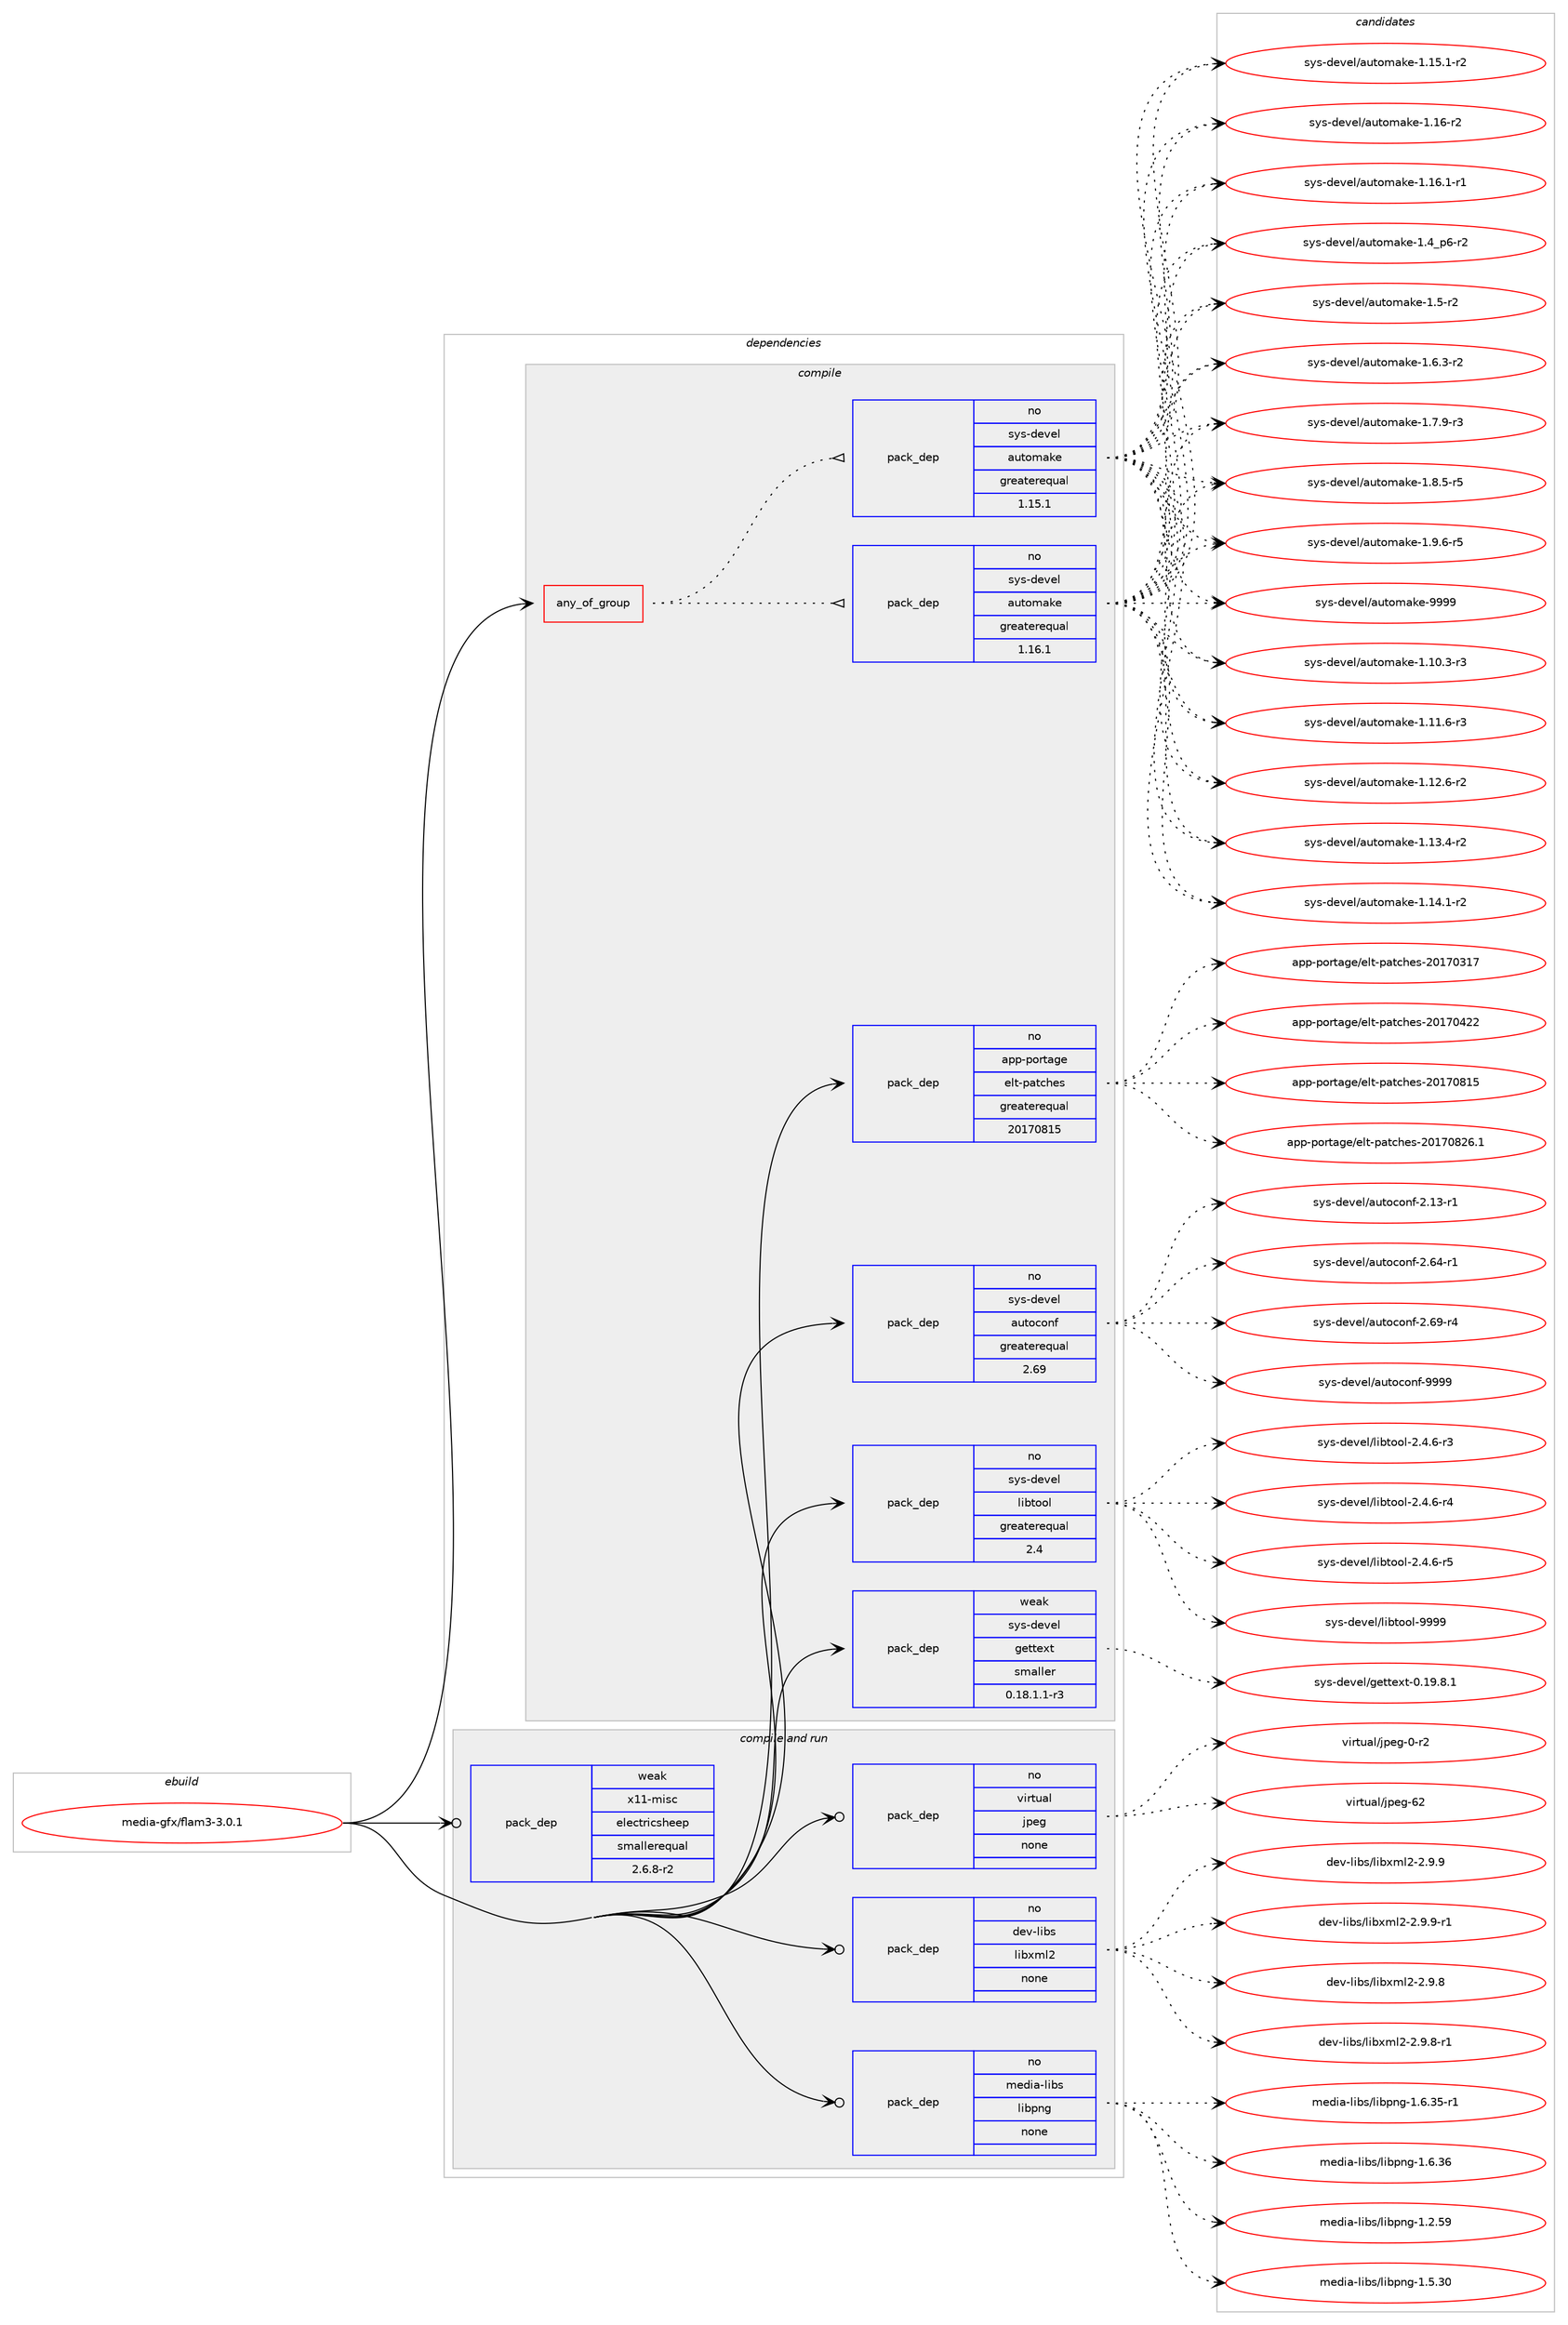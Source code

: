 digraph prolog {

# *************
# Graph options
# *************

newrank=true;
concentrate=true;
compound=true;
graph [rankdir=LR,fontname=Helvetica,fontsize=10,ranksep=1.5];#, ranksep=2.5, nodesep=0.2];
edge  [arrowhead=vee];
node  [fontname=Helvetica,fontsize=10];

# **********
# The ebuild
# **********

subgraph cluster_leftcol {
color=gray;
rank=same;
label=<<i>ebuild</i>>;
id [label="media-gfx/flam3-3.0.1", color=red, width=4, href="../media-gfx/flam3-3.0.1.svg"];
}

# ****************
# The dependencies
# ****************

subgraph cluster_midcol {
color=gray;
label=<<i>dependencies</i>>;
subgraph cluster_compile {
fillcolor="#eeeeee";
style=filled;
label=<<i>compile</i>>;
subgraph any24868 {
dependency1603199 [label=<<TABLE BORDER="0" CELLBORDER="1" CELLSPACING="0" CELLPADDING="4"><TR><TD CELLPADDING="10">any_of_group</TD></TR></TABLE>>, shape=none, color=red];subgraph pack1145244 {
dependency1603200 [label=<<TABLE BORDER="0" CELLBORDER="1" CELLSPACING="0" CELLPADDING="4" WIDTH="220"><TR><TD ROWSPAN="6" CELLPADDING="30">pack_dep</TD></TR><TR><TD WIDTH="110">no</TD></TR><TR><TD>sys-devel</TD></TR><TR><TD>automake</TD></TR><TR><TD>greaterequal</TD></TR><TR><TD>1.16.1</TD></TR></TABLE>>, shape=none, color=blue];
}
dependency1603199:e -> dependency1603200:w [weight=20,style="dotted",arrowhead="oinv"];
subgraph pack1145245 {
dependency1603201 [label=<<TABLE BORDER="0" CELLBORDER="1" CELLSPACING="0" CELLPADDING="4" WIDTH="220"><TR><TD ROWSPAN="6" CELLPADDING="30">pack_dep</TD></TR><TR><TD WIDTH="110">no</TD></TR><TR><TD>sys-devel</TD></TR><TR><TD>automake</TD></TR><TR><TD>greaterequal</TD></TR><TR><TD>1.15.1</TD></TR></TABLE>>, shape=none, color=blue];
}
dependency1603199:e -> dependency1603201:w [weight=20,style="dotted",arrowhead="oinv"];
}
id:e -> dependency1603199:w [weight=20,style="solid",arrowhead="vee"];
subgraph pack1145246 {
dependency1603202 [label=<<TABLE BORDER="0" CELLBORDER="1" CELLSPACING="0" CELLPADDING="4" WIDTH="220"><TR><TD ROWSPAN="6" CELLPADDING="30">pack_dep</TD></TR><TR><TD WIDTH="110">no</TD></TR><TR><TD>app-portage</TD></TR><TR><TD>elt-patches</TD></TR><TR><TD>greaterequal</TD></TR><TR><TD>20170815</TD></TR></TABLE>>, shape=none, color=blue];
}
id:e -> dependency1603202:w [weight=20,style="solid",arrowhead="vee"];
subgraph pack1145247 {
dependency1603203 [label=<<TABLE BORDER="0" CELLBORDER="1" CELLSPACING="0" CELLPADDING="4" WIDTH="220"><TR><TD ROWSPAN="6" CELLPADDING="30">pack_dep</TD></TR><TR><TD WIDTH="110">no</TD></TR><TR><TD>sys-devel</TD></TR><TR><TD>autoconf</TD></TR><TR><TD>greaterequal</TD></TR><TR><TD>2.69</TD></TR></TABLE>>, shape=none, color=blue];
}
id:e -> dependency1603203:w [weight=20,style="solid",arrowhead="vee"];
subgraph pack1145248 {
dependency1603204 [label=<<TABLE BORDER="0" CELLBORDER="1" CELLSPACING="0" CELLPADDING="4" WIDTH="220"><TR><TD ROWSPAN="6" CELLPADDING="30">pack_dep</TD></TR><TR><TD WIDTH="110">no</TD></TR><TR><TD>sys-devel</TD></TR><TR><TD>libtool</TD></TR><TR><TD>greaterequal</TD></TR><TR><TD>2.4</TD></TR></TABLE>>, shape=none, color=blue];
}
id:e -> dependency1603204:w [weight=20,style="solid",arrowhead="vee"];
subgraph pack1145249 {
dependency1603205 [label=<<TABLE BORDER="0" CELLBORDER="1" CELLSPACING="0" CELLPADDING="4" WIDTH="220"><TR><TD ROWSPAN="6" CELLPADDING="30">pack_dep</TD></TR><TR><TD WIDTH="110">weak</TD></TR><TR><TD>sys-devel</TD></TR><TR><TD>gettext</TD></TR><TR><TD>smaller</TD></TR><TR><TD>0.18.1.1-r3</TD></TR></TABLE>>, shape=none, color=blue];
}
id:e -> dependency1603205:w [weight=20,style="solid",arrowhead="vee"];
}
subgraph cluster_compileandrun {
fillcolor="#eeeeee";
style=filled;
label=<<i>compile and run</i>>;
subgraph pack1145250 {
dependency1603206 [label=<<TABLE BORDER="0" CELLBORDER="1" CELLSPACING="0" CELLPADDING="4" WIDTH="220"><TR><TD ROWSPAN="6" CELLPADDING="30">pack_dep</TD></TR><TR><TD WIDTH="110">no</TD></TR><TR><TD>dev-libs</TD></TR><TR><TD>libxml2</TD></TR><TR><TD>none</TD></TR><TR><TD></TD></TR></TABLE>>, shape=none, color=blue];
}
id:e -> dependency1603206:w [weight=20,style="solid",arrowhead="odotvee"];
subgraph pack1145251 {
dependency1603207 [label=<<TABLE BORDER="0" CELLBORDER="1" CELLSPACING="0" CELLPADDING="4" WIDTH="220"><TR><TD ROWSPAN="6" CELLPADDING="30">pack_dep</TD></TR><TR><TD WIDTH="110">no</TD></TR><TR><TD>media-libs</TD></TR><TR><TD>libpng</TD></TR><TR><TD>none</TD></TR><TR><TD></TD></TR></TABLE>>, shape=none, color=blue];
}
id:e -> dependency1603207:w [weight=20,style="solid",arrowhead="odotvee"];
subgraph pack1145252 {
dependency1603208 [label=<<TABLE BORDER="0" CELLBORDER="1" CELLSPACING="0" CELLPADDING="4" WIDTH="220"><TR><TD ROWSPAN="6" CELLPADDING="30">pack_dep</TD></TR><TR><TD WIDTH="110">no</TD></TR><TR><TD>virtual</TD></TR><TR><TD>jpeg</TD></TR><TR><TD>none</TD></TR><TR><TD></TD></TR></TABLE>>, shape=none, color=blue];
}
id:e -> dependency1603208:w [weight=20,style="solid",arrowhead="odotvee"];
subgraph pack1145253 {
dependency1603209 [label=<<TABLE BORDER="0" CELLBORDER="1" CELLSPACING="0" CELLPADDING="4" WIDTH="220"><TR><TD ROWSPAN="6" CELLPADDING="30">pack_dep</TD></TR><TR><TD WIDTH="110">weak</TD></TR><TR><TD>x11-misc</TD></TR><TR><TD>electricsheep</TD></TR><TR><TD>smallerequal</TD></TR><TR><TD>2.6.8-r2</TD></TR></TABLE>>, shape=none, color=blue];
}
id:e -> dependency1603209:w [weight=20,style="solid",arrowhead="odotvee"];
}
subgraph cluster_run {
fillcolor="#eeeeee";
style=filled;
label=<<i>run</i>>;
}
}

# **************
# The candidates
# **************

subgraph cluster_choices {
rank=same;
color=gray;
label=<<i>candidates</i>>;

subgraph choice1145244 {
color=black;
nodesep=1;
choice11512111545100101118101108479711711611110997107101454946494846514511451 [label="sys-devel/automake-1.10.3-r3", color=red, width=4,href="../sys-devel/automake-1.10.3-r3.svg"];
choice11512111545100101118101108479711711611110997107101454946494946544511451 [label="sys-devel/automake-1.11.6-r3", color=red, width=4,href="../sys-devel/automake-1.11.6-r3.svg"];
choice11512111545100101118101108479711711611110997107101454946495046544511450 [label="sys-devel/automake-1.12.6-r2", color=red, width=4,href="../sys-devel/automake-1.12.6-r2.svg"];
choice11512111545100101118101108479711711611110997107101454946495146524511450 [label="sys-devel/automake-1.13.4-r2", color=red, width=4,href="../sys-devel/automake-1.13.4-r2.svg"];
choice11512111545100101118101108479711711611110997107101454946495246494511450 [label="sys-devel/automake-1.14.1-r2", color=red, width=4,href="../sys-devel/automake-1.14.1-r2.svg"];
choice11512111545100101118101108479711711611110997107101454946495346494511450 [label="sys-devel/automake-1.15.1-r2", color=red, width=4,href="../sys-devel/automake-1.15.1-r2.svg"];
choice1151211154510010111810110847971171161111099710710145494649544511450 [label="sys-devel/automake-1.16-r2", color=red, width=4,href="../sys-devel/automake-1.16-r2.svg"];
choice11512111545100101118101108479711711611110997107101454946495446494511449 [label="sys-devel/automake-1.16.1-r1", color=red, width=4,href="../sys-devel/automake-1.16.1-r1.svg"];
choice115121115451001011181011084797117116111109971071014549465295112544511450 [label="sys-devel/automake-1.4_p6-r2", color=red, width=4,href="../sys-devel/automake-1.4_p6-r2.svg"];
choice11512111545100101118101108479711711611110997107101454946534511450 [label="sys-devel/automake-1.5-r2", color=red, width=4,href="../sys-devel/automake-1.5-r2.svg"];
choice115121115451001011181011084797117116111109971071014549465446514511450 [label="sys-devel/automake-1.6.3-r2", color=red, width=4,href="../sys-devel/automake-1.6.3-r2.svg"];
choice115121115451001011181011084797117116111109971071014549465546574511451 [label="sys-devel/automake-1.7.9-r3", color=red, width=4,href="../sys-devel/automake-1.7.9-r3.svg"];
choice115121115451001011181011084797117116111109971071014549465646534511453 [label="sys-devel/automake-1.8.5-r5", color=red, width=4,href="../sys-devel/automake-1.8.5-r5.svg"];
choice115121115451001011181011084797117116111109971071014549465746544511453 [label="sys-devel/automake-1.9.6-r5", color=red, width=4,href="../sys-devel/automake-1.9.6-r5.svg"];
choice115121115451001011181011084797117116111109971071014557575757 [label="sys-devel/automake-9999", color=red, width=4,href="../sys-devel/automake-9999.svg"];
dependency1603200:e -> choice11512111545100101118101108479711711611110997107101454946494846514511451:w [style=dotted,weight="100"];
dependency1603200:e -> choice11512111545100101118101108479711711611110997107101454946494946544511451:w [style=dotted,weight="100"];
dependency1603200:e -> choice11512111545100101118101108479711711611110997107101454946495046544511450:w [style=dotted,weight="100"];
dependency1603200:e -> choice11512111545100101118101108479711711611110997107101454946495146524511450:w [style=dotted,weight="100"];
dependency1603200:e -> choice11512111545100101118101108479711711611110997107101454946495246494511450:w [style=dotted,weight="100"];
dependency1603200:e -> choice11512111545100101118101108479711711611110997107101454946495346494511450:w [style=dotted,weight="100"];
dependency1603200:e -> choice1151211154510010111810110847971171161111099710710145494649544511450:w [style=dotted,weight="100"];
dependency1603200:e -> choice11512111545100101118101108479711711611110997107101454946495446494511449:w [style=dotted,weight="100"];
dependency1603200:e -> choice115121115451001011181011084797117116111109971071014549465295112544511450:w [style=dotted,weight="100"];
dependency1603200:e -> choice11512111545100101118101108479711711611110997107101454946534511450:w [style=dotted,weight="100"];
dependency1603200:e -> choice115121115451001011181011084797117116111109971071014549465446514511450:w [style=dotted,weight="100"];
dependency1603200:e -> choice115121115451001011181011084797117116111109971071014549465546574511451:w [style=dotted,weight="100"];
dependency1603200:e -> choice115121115451001011181011084797117116111109971071014549465646534511453:w [style=dotted,weight="100"];
dependency1603200:e -> choice115121115451001011181011084797117116111109971071014549465746544511453:w [style=dotted,weight="100"];
dependency1603200:e -> choice115121115451001011181011084797117116111109971071014557575757:w [style=dotted,weight="100"];
}
subgraph choice1145245 {
color=black;
nodesep=1;
choice11512111545100101118101108479711711611110997107101454946494846514511451 [label="sys-devel/automake-1.10.3-r3", color=red, width=4,href="../sys-devel/automake-1.10.3-r3.svg"];
choice11512111545100101118101108479711711611110997107101454946494946544511451 [label="sys-devel/automake-1.11.6-r3", color=red, width=4,href="../sys-devel/automake-1.11.6-r3.svg"];
choice11512111545100101118101108479711711611110997107101454946495046544511450 [label="sys-devel/automake-1.12.6-r2", color=red, width=4,href="../sys-devel/automake-1.12.6-r2.svg"];
choice11512111545100101118101108479711711611110997107101454946495146524511450 [label="sys-devel/automake-1.13.4-r2", color=red, width=4,href="../sys-devel/automake-1.13.4-r2.svg"];
choice11512111545100101118101108479711711611110997107101454946495246494511450 [label="sys-devel/automake-1.14.1-r2", color=red, width=4,href="../sys-devel/automake-1.14.1-r2.svg"];
choice11512111545100101118101108479711711611110997107101454946495346494511450 [label="sys-devel/automake-1.15.1-r2", color=red, width=4,href="../sys-devel/automake-1.15.1-r2.svg"];
choice1151211154510010111810110847971171161111099710710145494649544511450 [label="sys-devel/automake-1.16-r2", color=red, width=4,href="../sys-devel/automake-1.16-r2.svg"];
choice11512111545100101118101108479711711611110997107101454946495446494511449 [label="sys-devel/automake-1.16.1-r1", color=red, width=4,href="../sys-devel/automake-1.16.1-r1.svg"];
choice115121115451001011181011084797117116111109971071014549465295112544511450 [label="sys-devel/automake-1.4_p6-r2", color=red, width=4,href="../sys-devel/automake-1.4_p6-r2.svg"];
choice11512111545100101118101108479711711611110997107101454946534511450 [label="sys-devel/automake-1.5-r2", color=red, width=4,href="../sys-devel/automake-1.5-r2.svg"];
choice115121115451001011181011084797117116111109971071014549465446514511450 [label="sys-devel/automake-1.6.3-r2", color=red, width=4,href="../sys-devel/automake-1.6.3-r2.svg"];
choice115121115451001011181011084797117116111109971071014549465546574511451 [label="sys-devel/automake-1.7.9-r3", color=red, width=4,href="../sys-devel/automake-1.7.9-r3.svg"];
choice115121115451001011181011084797117116111109971071014549465646534511453 [label="sys-devel/automake-1.8.5-r5", color=red, width=4,href="../sys-devel/automake-1.8.5-r5.svg"];
choice115121115451001011181011084797117116111109971071014549465746544511453 [label="sys-devel/automake-1.9.6-r5", color=red, width=4,href="../sys-devel/automake-1.9.6-r5.svg"];
choice115121115451001011181011084797117116111109971071014557575757 [label="sys-devel/automake-9999", color=red, width=4,href="../sys-devel/automake-9999.svg"];
dependency1603201:e -> choice11512111545100101118101108479711711611110997107101454946494846514511451:w [style=dotted,weight="100"];
dependency1603201:e -> choice11512111545100101118101108479711711611110997107101454946494946544511451:w [style=dotted,weight="100"];
dependency1603201:e -> choice11512111545100101118101108479711711611110997107101454946495046544511450:w [style=dotted,weight="100"];
dependency1603201:e -> choice11512111545100101118101108479711711611110997107101454946495146524511450:w [style=dotted,weight="100"];
dependency1603201:e -> choice11512111545100101118101108479711711611110997107101454946495246494511450:w [style=dotted,weight="100"];
dependency1603201:e -> choice11512111545100101118101108479711711611110997107101454946495346494511450:w [style=dotted,weight="100"];
dependency1603201:e -> choice1151211154510010111810110847971171161111099710710145494649544511450:w [style=dotted,weight="100"];
dependency1603201:e -> choice11512111545100101118101108479711711611110997107101454946495446494511449:w [style=dotted,weight="100"];
dependency1603201:e -> choice115121115451001011181011084797117116111109971071014549465295112544511450:w [style=dotted,weight="100"];
dependency1603201:e -> choice11512111545100101118101108479711711611110997107101454946534511450:w [style=dotted,weight="100"];
dependency1603201:e -> choice115121115451001011181011084797117116111109971071014549465446514511450:w [style=dotted,weight="100"];
dependency1603201:e -> choice115121115451001011181011084797117116111109971071014549465546574511451:w [style=dotted,weight="100"];
dependency1603201:e -> choice115121115451001011181011084797117116111109971071014549465646534511453:w [style=dotted,weight="100"];
dependency1603201:e -> choice115121115451001011181011084797117116111109971071014549465746544511453:w [style=dotted,weight="100"];
dependency1603201:e -> choice115121115451001011181011084797117116111109971071014557575757:w [style=dotted,weight="100"];
}
subgraph choice1145246 {
color=black;
nodesep=1;
choice97112112451121111141169710310147101108116451129711699104101115455048495548514955 [label="app-portage/elt-patches-20170317", color=red, width=4,href="../app-portage/elt-patches-20170317.svg"];
choice97112112451121111141169710310147101108116451129711699104101115455048495548525050 [label="app-portage/elt-patches-20170422", color=red, width=4,href="../app-portage/elt-patches-20170422.svg"];
choice97112112451121111141169710310147101108116451129711699104101115455048495548564953 [label="app-portage/elt-patches-20170815", color=red, width=4,href="../app-portage/elt-patches-20170815.svg"];
choice971121124511211111411697103101471011081164511297116991041011154550484955485650544649 [label="app-portage/elt-patches-20170826.1", color=red, width=4,href="../app-portage/elt-patches-20170826.1.svg"];
dependency1603202:e -> choice97112112451121111141169710310147101108116451129711699104101115455048495548514955:w [style=dotted,weight="100"];
dependency1603202:e -> choice97112112451121111141169710310147101108116451129711699104101115455048495548525050:w [style=dotted,weight="100"];
dependency1603202:e -> choice97112112451121111141169710310147101108116451129711699104101115455048495548564953:w [style=dotted,weight="100"];
dependency1603202:e -> choice971121124511211111411697103101471011081164511297116991041011154550484955485650544649:w [style=dotted,weight="100"];
}
subgraph choice1145247 {
color=black;
nodesep=1;
choice1151211154510010111810110847971171161119911111010245504649514511449 [label="sys-devel/autoconf-2.13-r1", color=red, width=4,href="../sys-devel/autoconf-2.13-r1.svg"];
choice1151211154510010111810110847971171161119911111010245504654524511449 [label="sys-devel/autoconf-2.64-r1", color=red, width=4,href="../sys-devel/autoconf-2.64-r1.svg"];
choice1151211154510010111810110847971171161119911111010245504654574511452 [label="sys-devel/autoconf-2.69-r4", color=red, width=4,href="../sys-devel/autoconf-2.69-r4.svg"];
choice115121115451001011181011084797117116111991111101024557575757 [label="sys-devel/autoconf-9999", color=red, width=4,href="../sys-devel/autoconf-9999.svg"];
dependency1603203:e -> choice1151211154510010111810110847971171161119911111010245504649514511449:w [style=dotted,weight="100"];
dependency1603203:e -> choice1151211154510010111810110847971171161119911111010245504654524511449:w [style=dotted,weight="100"];
dependency1603203:e -> choice1151211154510010111810110847971171161119911111010245504654574511452:w [style=dotted,weight="100"];
dependency1603203:e -> choice115121115451001011181011084797117116111991111101024557575757:w [style=dotted,weight="100"];
}
subgraph choice1145248 {
color=black;
nodesep=1;
choice1151211154510010111810110847108105981161111111084550465246544511451 [label="sys-devel/libtool-2.4.6-r3", color=red, width=4,href="../sys-devel/libtool-2.4.6-r3.svg"];
choice1151211154510010111810110847108105981161111111084550465246544511452 [label="sys-devel/libtool-2.4.6-r4", color=red, width=4,href="../sys-devel/libtool-2.4.6-r4.svg"];
choice1151211154510010111810110847108105981161111111084550465246544511453 [label="sys-devel/libtool-2.4.6-r5", color=red, width=4,href="../sys-devel/libtool-2.4.6-r5.svg"];
choice1151211154510010111810110847108105981161111111084557575757 [label="sys-devel/libtool-9999", color=red, width=4,href="../sys-devel/libtool-9999.svg"];
dependency1603204:e -> choice1151211154510010111810110847108105981161111111084550465246544511451:w [style=dotted,weight="100"];
dependency1603204:e -> choice1151211154510010111810110847108105981161111111084550465246544511452:w [style=dotted,weight="100"];
dependency1603204:e -> choice1151211154510010111810110847108105981161111111084550465246544511453:w [style=dotted,weight="100"];
dependency1603204:e -> choice1151211154510010111810110847108105981161111111084557575757:w [style=dotted,weight="100"];
}
subgraph choice1145249 {
color=black;
nodesep=1;
choice1151211154510010111810110847103101116116101120116454846495746564649 [label="sys-devel/gettext-0.19.8.1", color=red, width=4,href="../sys-devel/gettext-0.19.8.1.svg"];
dependency1603205:e -> choice1151211154510010111810110847103101116116101120116454846495746564649:w [style=dotted,weight="100"];
}
subgraph choice1145250 {
color=black;
nodesep=1;
choice1001011184510810598115471081059812010910850455046574656 [label="dev-libs/libxml2-2.9.8", color=red, width=4,href="../dev-libs/libxml2-2.9.8.svg"];
choice10010111845108105981154710810598120109108504550465746564511449 [label="dev-libs/libxml2-2.9.8-r1", color=red, width=4,href="../dev-libs/libxml2-2.9.8-r1.svg"];
choice1001011184510810598115471081059812010910850455046574657 [label="dev-libs/libxml2-2.9.9", color=red, width=4,href="../dev-libs/libxml2-2.9.9.svg"];
choice10010111845108105981154710810598120109108504550465746574511449 [label="dev-libs/libxml2-2.9.9-r1", color=red, width=4,href="../dev-libs/libxml2-2.9.9-r1.svg"];
dependency1603206:e -> choice1001011184510810598115471081059812010910850455046574656:w [style=dotted,weight="100"];
dependency1603206:e -> choice10010111845108105981154710810598120109108504550465746564511449:w [style=dotted,weight="100"];
dependency1603206:e -> choice1001011184510810598115471081059812010910850455046574657:w [style=dotted,weight="100"];
dependency1603206:e -> choice10010111845108105981154710810598120109108504550465746574511449:w [style=dotted,weight="100"];
}
subgraph choice1145251 {
color=black;
nodesep=1;
choice109101100105974510810598115471081059811211010345494650465357 [label="media-libs/libpng-1.2.59", color=red, width=4,href="../media-libs/libpng-1.2.59.svg"];
choice109101100105974510810598115471081059811211010345494653465148 [label="media-libs/libpng-1.5.30", color=red, width=4,href="../media-libs/libpng-1.5.30.svg"];
choice1091011001059745108105981154710810598112110103454946544651534511449 [label="media-libs/libpng-1.6.35-r1", color=red, width=4,href="../media-libs/libpng-1.6.35-r1.svg"];
choice109101100105974510810598115471081059811211010345494654465154 [label="media-libs/libpng-1.6.36", color=red, width=4,href="../media-libs/libpng-1.6.36.svg"];
dependency1603207:e -> choice109101100105974510810598115471081059811211010345494650465357:w [style=dotted,weight="100"];
dependency1603207:e -> choice109101100105974510810598115471081059811211010345494653465148:w [style=dotted,weight="100"];
dependency1603207:e -> choice1091011001059745108105981154710810598112110103454946544651534511449:w [style=dotted,weight="100"];
dependency1603207:e -> choice109101100105974510810598115471081059811211010345494654465154:w [style=dotted,weight="100"];
}
subgraph choice1145252 {
color=black;
nodesep=1;
choice118105114116117971084710611210110345484511450 [label="virtual/jpeg-0-r2", color=red, width=4,href="../virtual/jpeg-0-r2.svg"];
choice1181051141161179710847106112101103455450 [label="virtual/jpeg-62", color=red, width=4,href="../virtual/jpeg-62.svg"];
dependency1603208:e -> choice118105114116117971084710611210110345484511450:w [style=dotted,weight="100"];
dependency1603208:e -> choice1181051141161179710847106112101103455450:w [style=dotted,weight="100"];
}
subgraph choice1145253 {
color=black;
nodesep=1;
}
}

}
